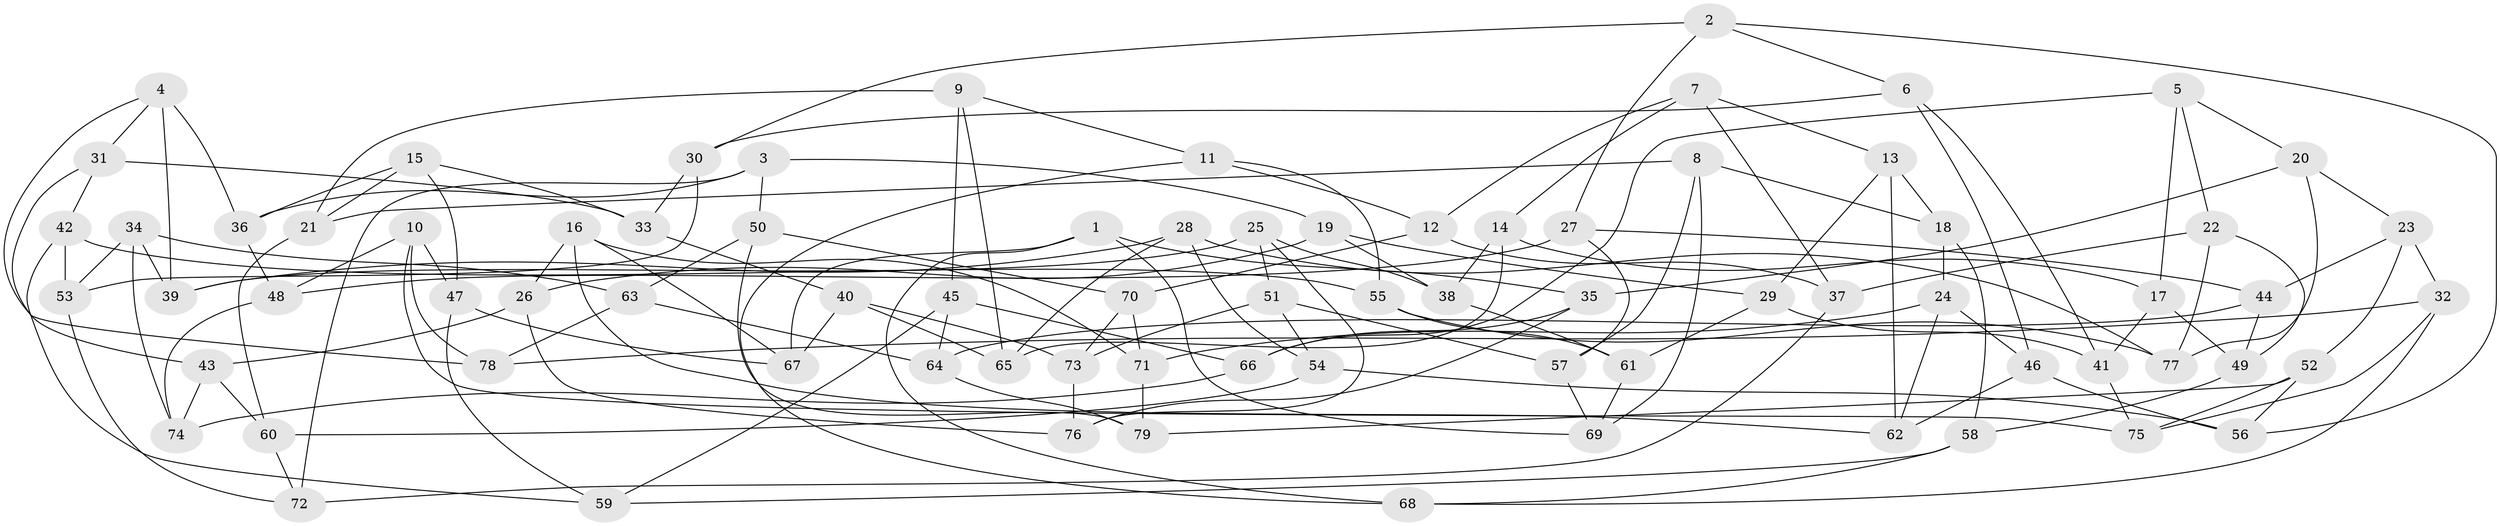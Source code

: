 // Generated by graph-tools (version 1.1) at 2025/16/03/09/25 04:16:14]
// undirected, 79 vertices, 158 edges
graph export_dot {
graph [start="1"]
  node [color=gray90,style=filled];
  1;
  2;
  3;
  4;
  5;
  6;
  7;
  8;
  9;
  10;
  11;
  12;
  13;
  14;
  15;
  16;
  17;
  18;
  19;
  20;
  21;
  22;
  23;
  24;
  25;
  26;
  27;
  28;
  29;
  30;
  31;
  32;
  33;
  34;
  35;
  36;
  37;
  38;
  39;
  40;
  41;
  42;
  43;
  44;
  45;
  46;
  47;
  48;
  49;
  50;
  51;
  52;
  53;
  54;
  55;
  56;
  57;
  58;
  59;
  60;
  61;
  62;
  63;
  64;
  65;
  66;
  67;
  68;
  69;
  70;
  71;
  72;
  73;
  74;
  75;
  76;
  77;
  78;
  79;
  1 -- 67;
  1 -- 69;
  1 -- 68;
  1 -- 35;
  2 -- 30;
  2 -- 6;
  2 -- 56;
  2 -- 27;
  3 -- 36;
  3 -- 50;
  3 -- 72;
  3 -- 19;
  4 -- 31;
  4 -- 36;
  4 -- 78;
  4 -- 39;
  5 -- 66;
  5 -- 20;
  5 -- 17;
  5 -- 22;
  6 -- 30;
  6 -- 46;
  6 -- 41;
  7 -- 37;
  7 -- 14;
  7 -- 13;
  7 -- 12;
  8 -- 69;
  8 -- 21;
  8 -- 57;
  8 -- 18;
  9 -- 65;
  9 -- 11;
  9 -- 45;
  9 -- 21;
  10 -- 78;
  10 -- 75;
  10 -- 47;
  10 -- 48;
  11 -- 55;
  11 -- 12;
  11 -- 68;
  12 -- 70;
  12 -- 37;
  13 -- 29;
  13 -- 18;
  13 -- 62;
  14 -- 38;
  14 -- 65;
  14 -- 17;
  15 -- 33;
  15 -- 21;
  15 -- 36;
  15 -- 47;
  16 -- 67;
  16 -- 71;
  16 -- 62;
  16 -- 26;
  17 -- 49;
  17 -- 41;
  18 -- 58;
  18 -- 24;
  19 -- 38;
  19 -- 26;
  19 -- 29;
  20 -- 35;
  20 -- 23;
  20 -- 77;
  21 -- 60;
  22 -- 49;
  22 -- 37;
  22 -- 77;
  23 -- 32;
  23 -- 52;
  23 -- 44;
  24 -- 46;
  24 -- 62;
  24 -- 71;
  25 -- 38;
  25 -- 39;
  25 -- 76;
  25 -- 51;
  26 -- 43;
  26 -- 76;
  27 -- 57;
  27 -- 48;
  27 -- 44;
  28 -- 77;
  28 -- 39;
  28 -- 65;
  28 -- 54;
  29 -- 61;
  29 -- 41;
  30 -- 33;
  30 -- 53;
  31 -- 33;
  31 -- 42;
  31 -- 43;
  32 -- 75;
  32 -- 68;
  32 -- 78;
  33 -- 40;
  34 -- 39;
  34 -- 63;
  34 -- 74;
  34 -- 53;
  35 -- 66;
  35 -- 76;
  36 -- 48;
  37 -- 72;
  38 -- 61;
  40 -- 65;
  40 -- 67;
  40 -- 73;
  41 -- 75;
  42 -- 53;
  42 -- 55;
  42 -- 59;
  43 -- 74;
  43 -- 60;
  44 -- 64;
  44 -- 49;
  45 -- 64;
  45 -- 66;
  45 -- 59;
  46 -- 62;
  46 -- 56;
  47 -- 59;
  47 -- 67;
  48 -- 74;
  49 -- 58;
  50 -- 79;
  50 -- 63;
  50 -- 70;
  51 -- 73;
  51 -- 54;
  51 -- 57;
  52 -- 75;
  52 -- 56;
  52 -- 79;
  53 -- 72;
  54 -- 56;
  54 -- 60;
  55 -- 77;
  55 -- 61;
  57 -- 69;
  58 -- 59;
  58 -- 68;
  60 -- 72;
  61 -- 69;
  63 -- 78;
  63 -- 64;
  64 -- 79;
  66 -- 74;
  70 -- 71;
  70 -- 73;
  71 -- 79;
  73 -- 76;
}
